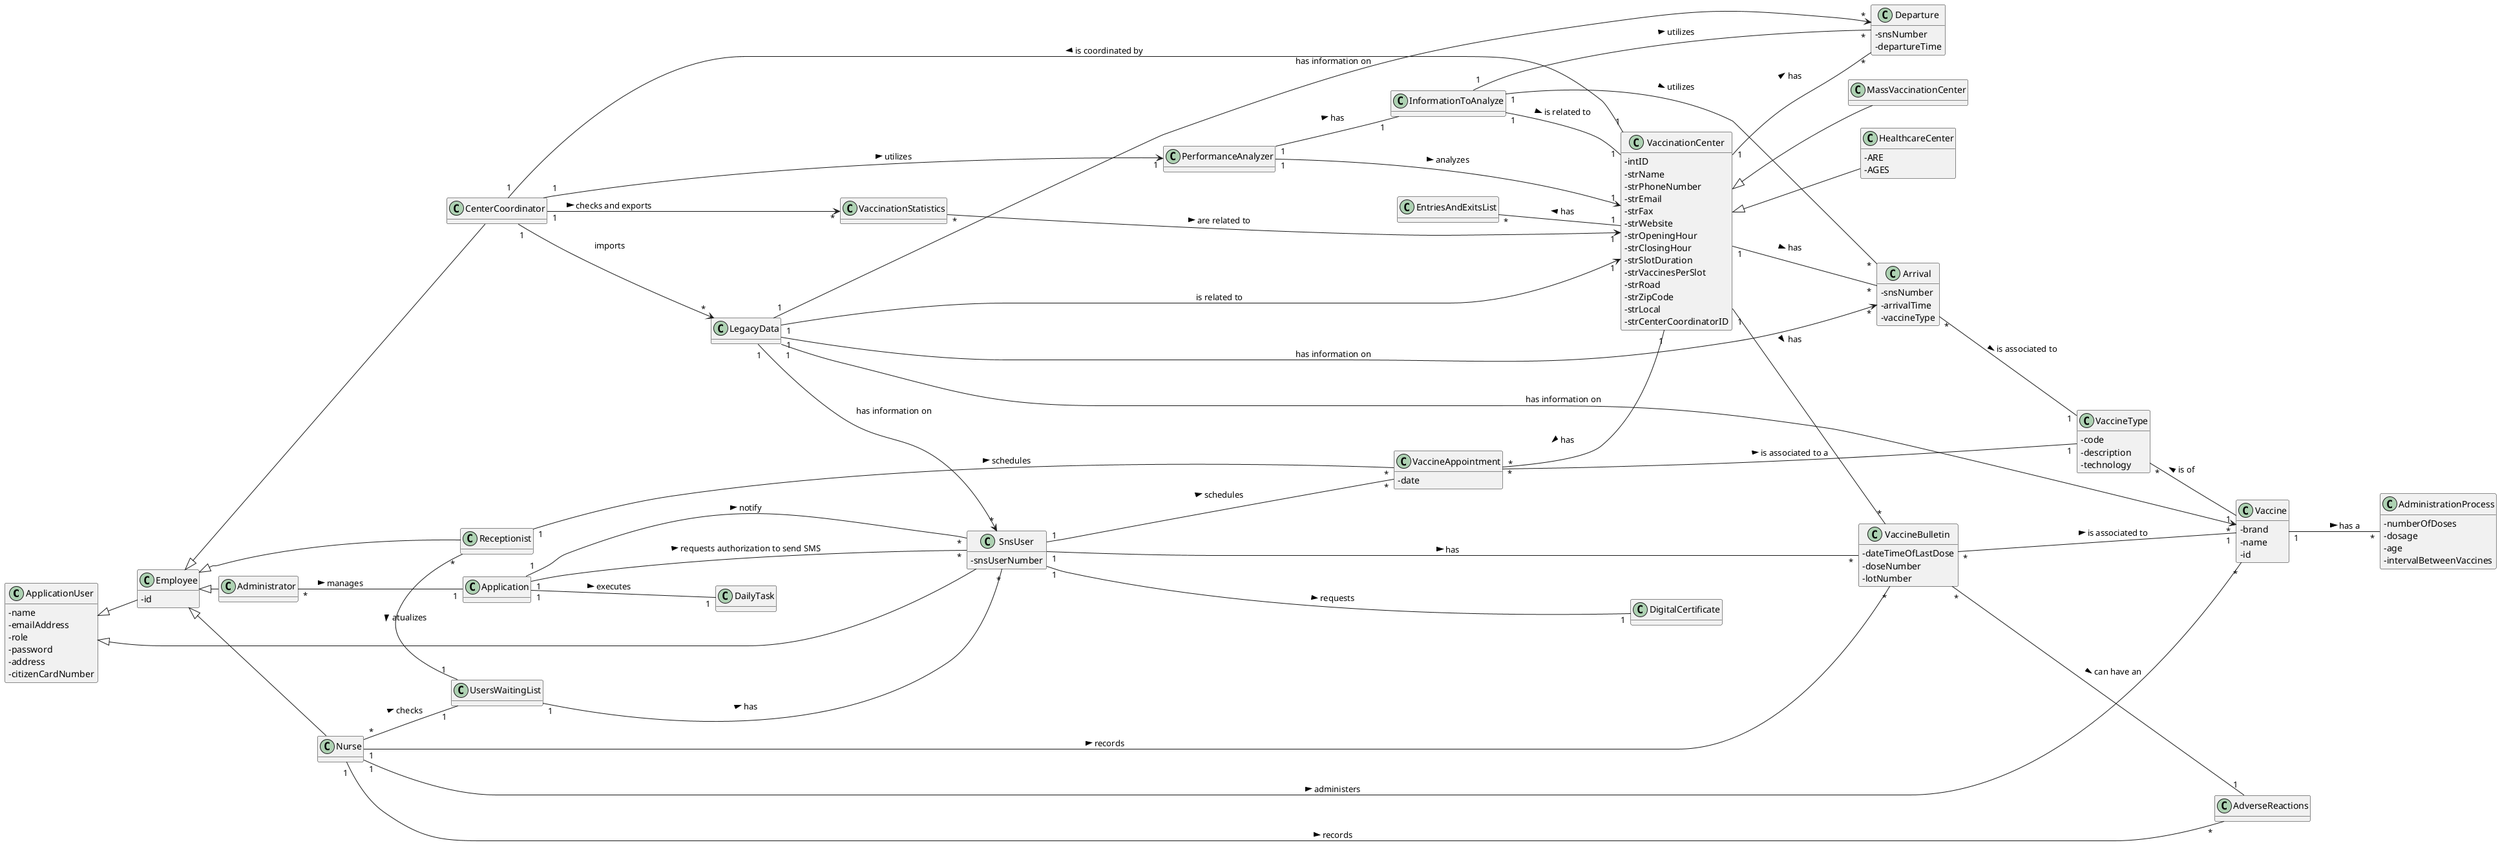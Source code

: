 @startuml
'https://plantuml.com/class-diagram

left to right direction
skinparam classAttributeIconSize 0
hide methods

class ApplicationUser {
-name
-emailAddress
-role
-password
-address
-citizenCardNumber
}

class Employee {
-id
}

class Administrator

Administrator "*" -- "1" Application : manages >

class SnsUser {
-snsUserNumber
}

ApplicationUser <|-- Employee
ApplicationUser <|--- SnsUser
Employee <|-- Nurse
Employee <|-- Receptionist
Employee <|- Administrator
Employee <|-- CenterCoordinator



class Receptionist





class Nurse



class VaccinationCenter {
-intID
-strName
-strPhoneNumber
-strEmail
-strFax
-strWebsite
-strOpeningHour
-strClosingHour
-strSlotDuration
-strVaccinesPerSlot
-strRoad
-strZipCode
-strLocal
-strCenterCoordinatorID
 }

class MassVaccinationCenter extends VaccinationCenter {

}

class HealthcareCenter extends VaccinationCenter {
-ARE
-AGES
}

class Vaccine {
-brand
-name
-id
}

class AdministrationProcess {
-numberOfDoses
-dosage
-age
-intervalBetweenVaccines
}

class VaccineType {
-code
-description
-technology
}


Vaccine "1" -- "*" AdministrationProcess : has a >
VaccineType "*" -- "1" Vaccine :is of <

class DigitalCertificate


SnsUser "1" ---- "1" DigitalCertificate : requests >

class VaccineAppointment {
-date
}

SnsUser "1" --- "*" VaccineAppointment : schedules >




Receptionist "*" - "1" UsersWaitingList : atualizes >
Nurse "*" -- "1" UsersWaitingList : checks >
Nurse "1" - "*" Vaccine : administers >
VaccineAppointment "*" -- "1" VaccineType : is associated to a >
UsersWaitingList "1" --- "*" SnsUser: has >


class VaccineBulletin {


}



class AdverseReactions

VaccineBulletin "*" --- "1" AdverseReactions : can have an >

Nurse "1" -- "*" VaccineBulletin : records >
Nurse "1" -- "*" AdverseReactions : records >



class Application
class EntriesAndExitsList
Class VaccineBulletin {
-dateTimeOfLastDose
-doseNumber
-lotNumber
}

Application "1" --- "*" SnsUser : requests authorization to send SMS >
Application "1" --- "*" SnsUser : notify >
VaccinationCenter "1" -up- "*" EntriesAndExitsList : has >
Receptionist "1" -- "*" VaccineAppointment : schedules >

VaccinationCenter "1" -- "*" VaccineBulletin : has >

Application "1" -- "1" DailyTask: executes >
VaccineBulletin "*" -- "1" Vaccine : is associated to >

class CenterCoordinator
class UsersWaitingList
CenterCoordinator "1" -- "1" VaccinationCenter : is coordinated by <
VaccinationCenter "1" -u- "*" VaccineAppointment : has >
SnsUser "1" -- "*" VaccineBulletin: has >
CenterCoordinator "1" --> "*" VaccinationStatistics : checks and exports >
VaccinationStatistics "*" --> "1" VaccinationCenter : are related to >

class PerformanceAnalyzer

PerformanceAnalyzer "1" --> "1" VaccinationCenter : analyzes >

CenterCoordinator "1" --> "1" PerformanceAnalyzer : utilizes >

class Arrival {
-snsNumber
-arrivalTime
-vaccineType
}

class Departure {
-snsNumber
-departureTime
}

class PerformanceAnalyzer {
}

class InformationToAnalyze {
}

Arrival "*" -- "1" VaccineType : is associated to >

PerformanceAnalyzer "1" -- "1" InformationToAnalyze : has >

InformationToAnalyze "1" -- "1" VaccinationCenter : is related to >

InformationToAnalyze "1" -- "*" Arrival : utilizes >

InformationToAnalyze "1" -- "*" Departure : utilizes >

VaccinationCenter "1" -- "*" Arrival : has >

VaccinationCenter "1" -- "*" Departure : has >

CenterCoordinator "1" --> "*" LegacyData: imports
LegacyData "1" --> "1" VaccinationCenter: is related to
LegacyData "1" --> "*" SnsUser : has information on
LegacyData "1" --> "*" Arrival : has information on
LegacyData "1" --> "*" Departure : has information on
LegacyData "1" --> "*" Vaccine : has information on

@enduml